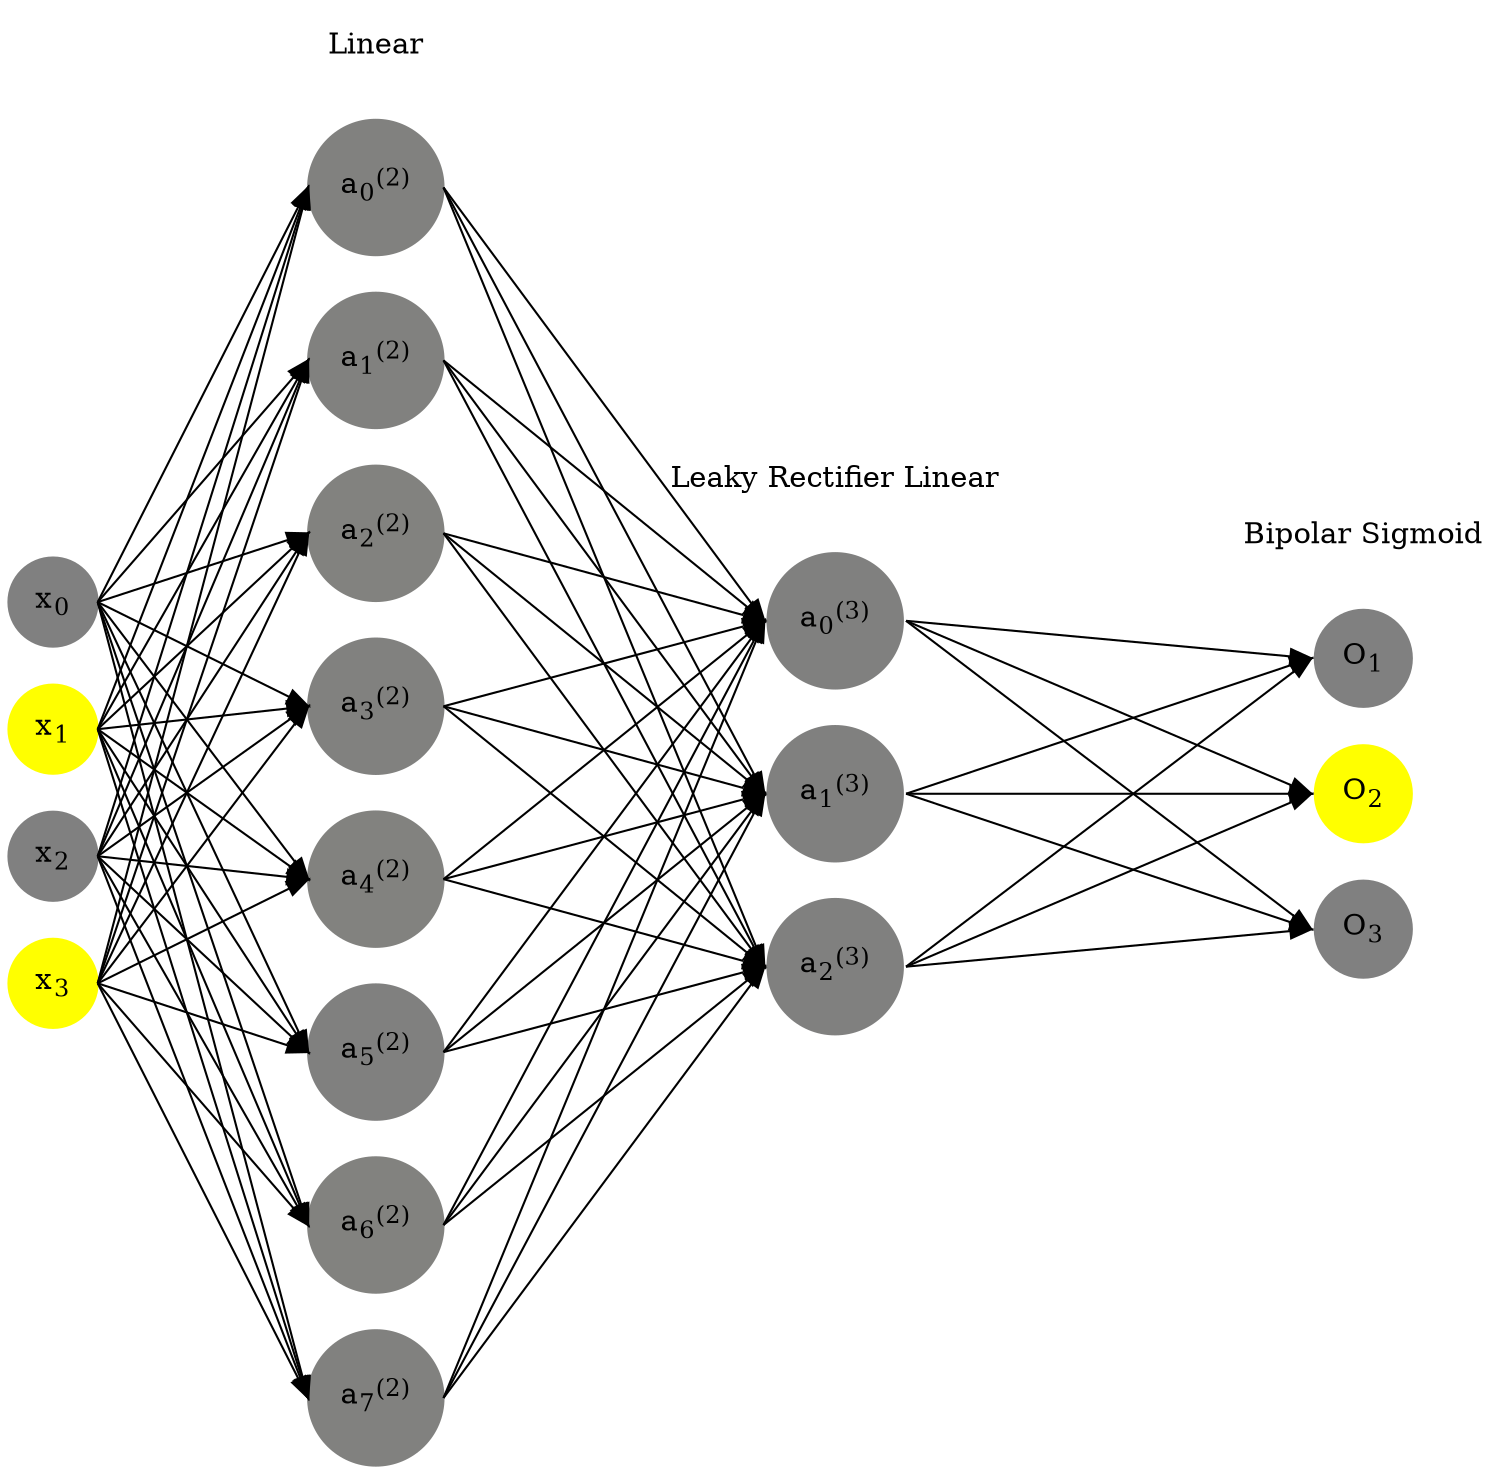 digraph G {
	rankdir = LR;
	splines=false;
	edge[style=invis];
	ranksep= 1.4;
	{
	node [shape=circle, color="0.1667, 0.0, 0.5", style=filled, fillcolor="0.1667, 0.0, 0.5"];
	x0 [label=<x<sub>0</sub>>];
	}
	{
	node [shape=circle, color="0.1667, 1.0, 1.0", style=filled, fillcolor="0.1667, 1.0, 1.0"];
	x1 [label=<x<sub>1</sub>>];
	}
	{
	node [shape=circle, color="0.1667, 0.0, 0.5", style=filled, fillcolor="0.1667, 0.0, 0.5"];
	x2 [label=<x<sub>2</sub>>];
	}
	{
	node [shape=circle, color="0.1667, 1.0, 1.0", style=filled, fillcolor="0.1667, 1.0, 1.0"];
	x3 [label=<x<sub>3</sub>>];
	}
	{
	node [shape=circle, color="0.1667, 0.008068, 0.504034", style=filled, fillcolor="0.1667, 0.008068, 0.504034"];
	a02 [label=<a<sub>0</sub><sup>(2)</sup>>];
	}
	{
	node [shape=circle, color="0.1667, 0.010536, 0.505268", style=filled, fillcolor="0.1667, 0.010536, 0.505268"];
	a12 [label=<a<sub>1</sub><sup>(2)</sup>>];
	}
	{
	node [shape=circle, color="0.1667, 0.018399, 0.509199", style=filled, fillcolor="0.1667, 0.018399, 0.509199"];
	a22 [label=<a<sub>2</sub><sup>(2)</sup>>];
	}
	{
	node [shape=circle, color="0.1667, 0.008063, 0.504031", style=filled, fillcolor="0.1667, 0.008063, 0.504031"];
	a32 [label=<a<sub>3</sub><sup>(2)</sup>>];
	}
	{
	node [shape=circle, color="0.1667, 0.020467, 0.510233", style=filled, fillcolor="0.1667, 0.020467, 0.510233"];
	a42 [label=<a<sub>4</sub><sup>(2)</sup>>];
	}
	{
	node [shape=circle, color="0.1667, 0.005023, 0.502512", style=filled, fillcolor="0.1667, 0.005023, 0.502512"];
	a52 [label=<a<sub>5</sub><sup>(2)</sup>>];
	}
	{
	node [shape=circle, color="0.1667, 0.017266, 0.508633", style=filled, fillcolor="0.1667, 0.017266, 0.508633"];
	a62 [label=<a<sub>6</sub><sup>(2)</sup>>];
	}
	{
	node [shape=circle, color="0.1667, 0.012042, 0.506021", style=filled, fillcolor="0.1667, 0.012042, 0.506021"];
	a72 [label=<a<sub>7</sub><sup>(2)</sup>>];
	}
	{
	node [shape=circle, color="0.1667, 0.000967, 0.500483", style=filled, fillcolor="0.1667, 0.000967, 0.500483"];
	a03 [label=<a<sub>0</sub><sup>(3)</sup>>];
	}
	{
	node [shape=circle, color="0.1667, 0.000066, 0.500033", style=filled, fillcolor="0.1667, 0.000066, 0.500033"];
	a13 [label=<a<sub>1</sub><sup>(3)</sup>>];
	}
	{
	node [shape=circle, color="0.1667, 0.000918, 0.500459", style=filled, fillcolor="0.1667, 0.000918, 0.500459"];
	a23 [label=<a<sub>2</sub><sup>(3)</sup>>];
	}
	{
	node [shape=circle, color="0.1667, 0.0, 0.5", style=filled, fillcolor="0.1667, 0.0, 0.5"];
	O1 [label=<O<sub>1</sub>>];
	}
	{
	node [shape=circle, color="0.1667, 1.0, 1.0", style=filled, fillcolor="0.1667, 1.0, 1.0"];
	O2 [label=<O<sub>2</sub>>];
	}
	{
	node [shape=circle, color="0.1667, 0.0, 0.5", style=filled, fillcolor="0.1667, 0.0, 0.5"];
	O3 [label=<O<sub>3</sub>>];
	}
	{
	rank=same;
	x0->x1->x2->x3;
	}
	{
	rank=same;
	a02->a12->a22->a32->a42->a52->a62->a72;
	}
	{
	rank=same;
	a03->a13->a23;
	}
	{
	rank=same;
	O1->O2->O3;
	}
	l1 [shape=plaintext,label="Linear"];
	l1->a02;
	{rank=same; l1;a02};
	l2 [shape=plaintext,label="Leaky Rectifier Linear"];
	l2->a03;
	{rank=same; l2;a03};
	l3 [shape=plaintext,label="Bipolar Sigmoid"];
	l3->O1;
	{rank=same; l3;O1};
edge[style=solid, tailport=e, headport=w];
	{x0;x1;x2;x3} -> {a02;a12;a22;a32;a42;a52;a62;a72};
	{a02;a12;a22;a32;a42;a52;a62;a72} -> {a03;a13;a23};
	{a03;a13;a23} -> {O1,O2,O3};
}